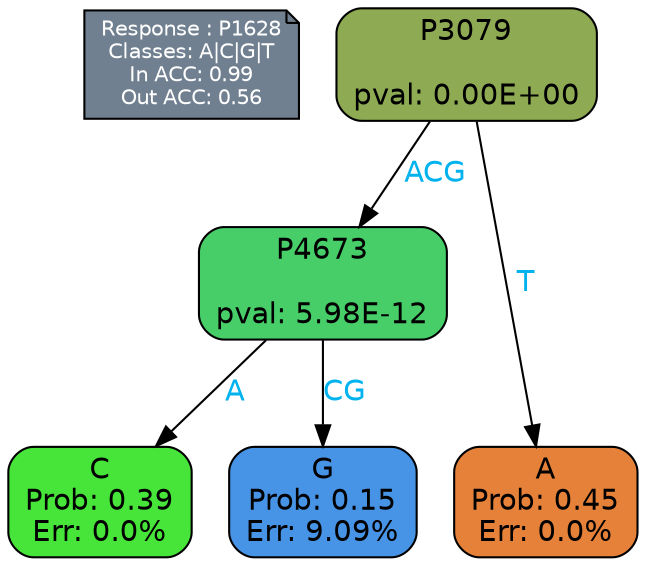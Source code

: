 digraph Tree {
node [shape=box, style="filled, rounded", color="black", fontname=helvetica] ;
graph [ranksep=equally, splines=polylines, bgcolor=transparent, dpi=600] ;
edge [fontname=helvetica] ;
LEGEND [label="Response : P1628
Classes: A|C|G|T
In ACC: 0.99
Out ACC: 0.56
",shape=note,align=left,style=filled,fillcolor="slategray",fontcolor="white",fontsize=10];1 [label="P3079

pval: 0.00E+00", fillcolor="#8eab53"] ;
2 [label="P4673

pval: 5.98E-12", fillcolor="#47ce69"] ;
3 [label="C
Prob: 0.39
Err: 0.0%", fillcolor="#47e539"] ;
4 [label="G
Prob: 0.15
Err: 9.09%", fillcolor="#4793e5"] ;
5 [label="A
Prob: 0.45
Err: 0.0%", fillcolor="#e58139"] ;
1 -> 2 [label="ACG",fontcolor=deepskyblue2] ;
1 -> 5 [label="T",fontcolor=deepskyblue2] ;
2 -> 3 [label="A",fontcolor=deepskyblue2] ;
2 -> 4 [label="CG",fontcolor=deepskyblue2] ;
{rank = same; 3;4;5;}{rank = same; LEGEND;1;}}